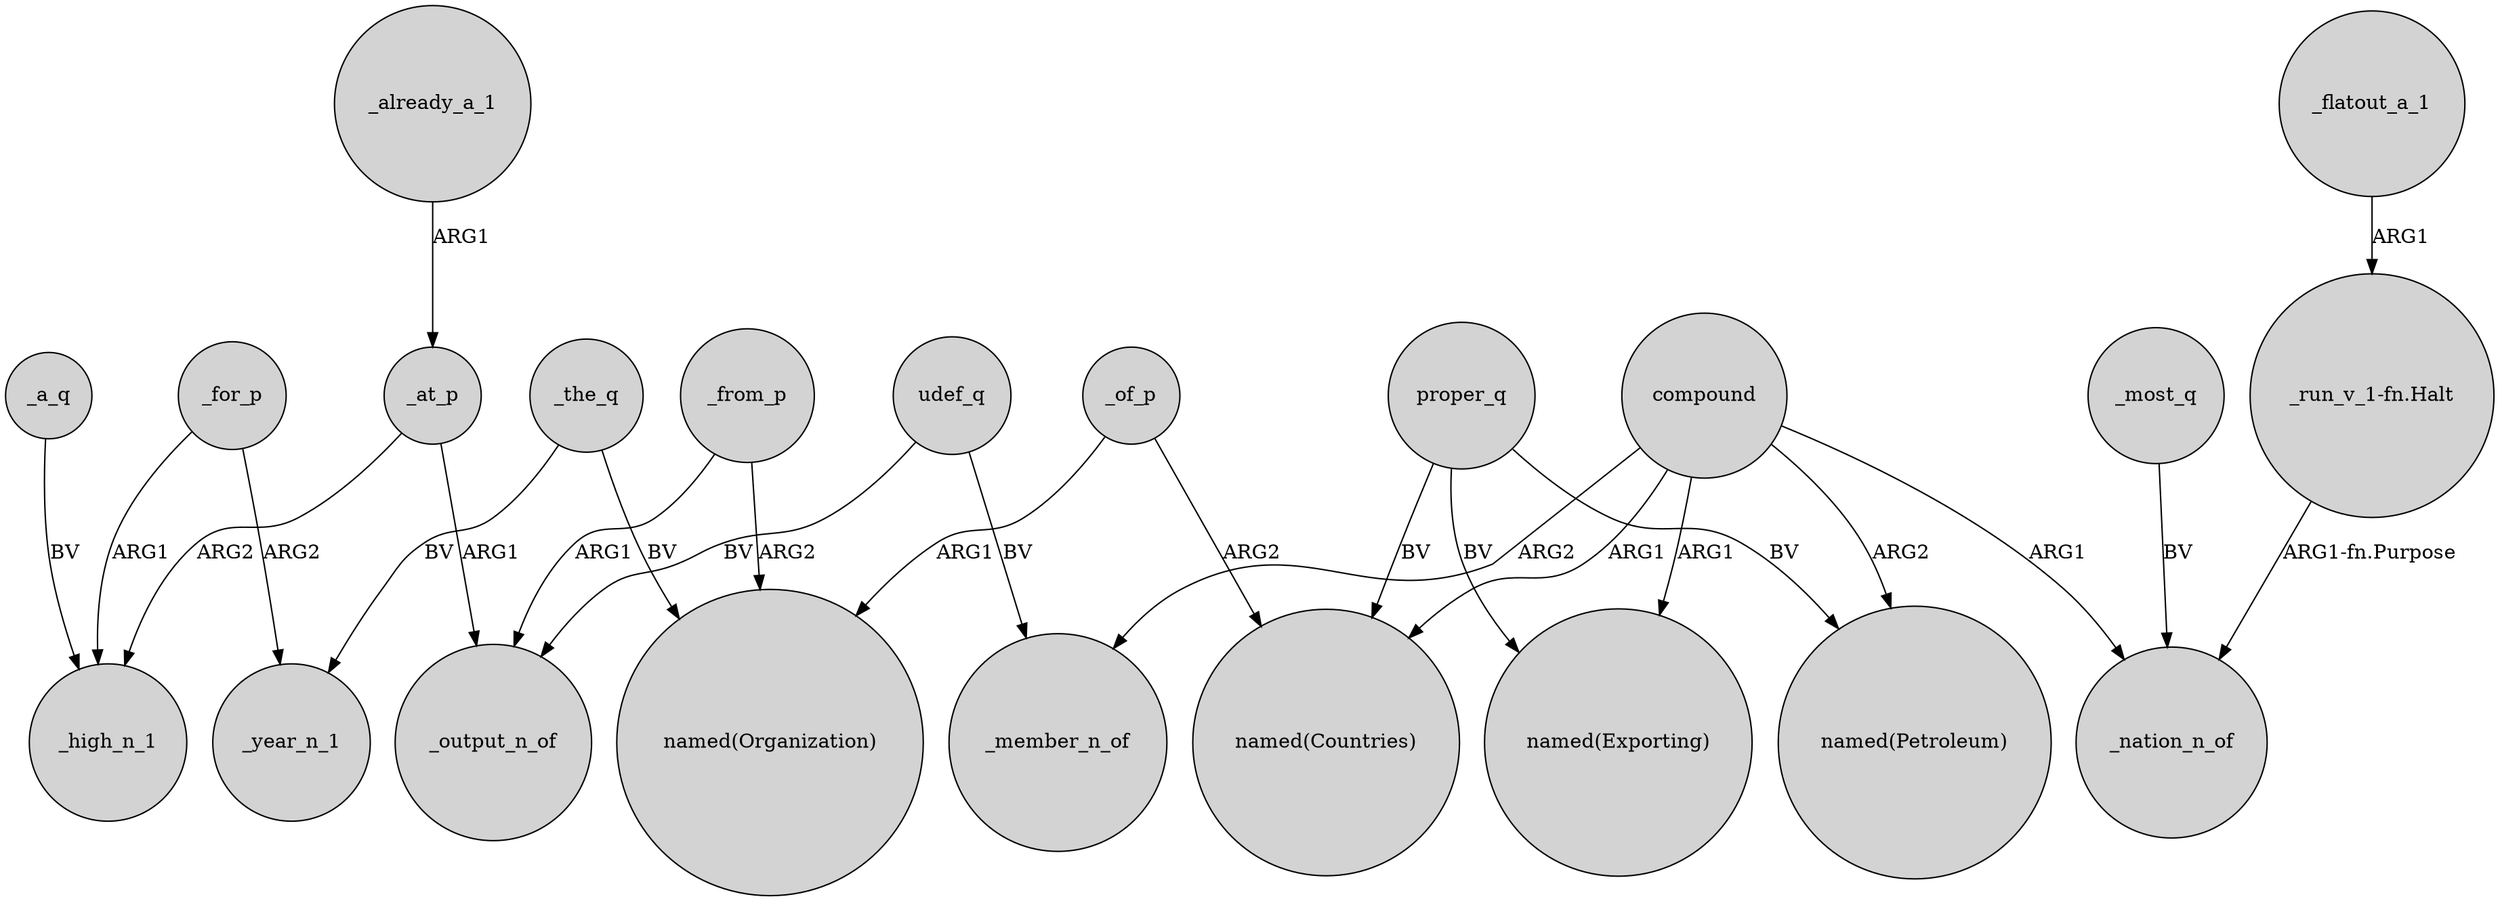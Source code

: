 digraph {
	node [shape=circle style=filled]
	_of_p -> "named(Organization)" [label=ARG1]
	"_run_v_1-fn.Halt" -> _nation_n_of [label="ARG1-fn.Purpose"]
	_most_q -> _nation_n_of [label=BV]
	_the_q -> "named(Organization)" [label=BV]
	_from_p -> _output_n_of [label=ARG1]
	udef_q -> _member_n_of [label=BV]
	proper_q -> "named(Petroleum)" [label=BV]
	_from_p -> "named(Organization)" [label=ARG2]
	compound -> "named(Exporting)" [label=ARG1]
	udef_q -> _output_n_of [label=BV]
	_a_q -> _high_n_1 [label=BV]
	_for_p -> _high_n_1 [label=ARG1]
	_the_q -> _year_n_1 [label=BV]
	_at_p -> _output_n_of [label=ARG1]
	proper_q -> "named(Exporting)" [label=BV]
	compound -> "named(Countries)" [label=ARG1]
	proper_q -> "named(Countries)" [label=BV]
	compound -> _nation_n_of [label=ARG1]
	_for_p -> _year_n_1 [label=ARG2]
	compound -> "named(Petroleum)" [label=ARG2]
	compound -> _member_n_of [label=ARG2]
	_at_p -> _high_n_1 [label=ARG2]
	_of_p -> "named(Countries)" [label=ARG2]
	_flatout_a_1 -> "_run_v_1-fn.Halt" [label=ARG1]
	_already_a_1 -> _at_p [label=ARG1]
}
